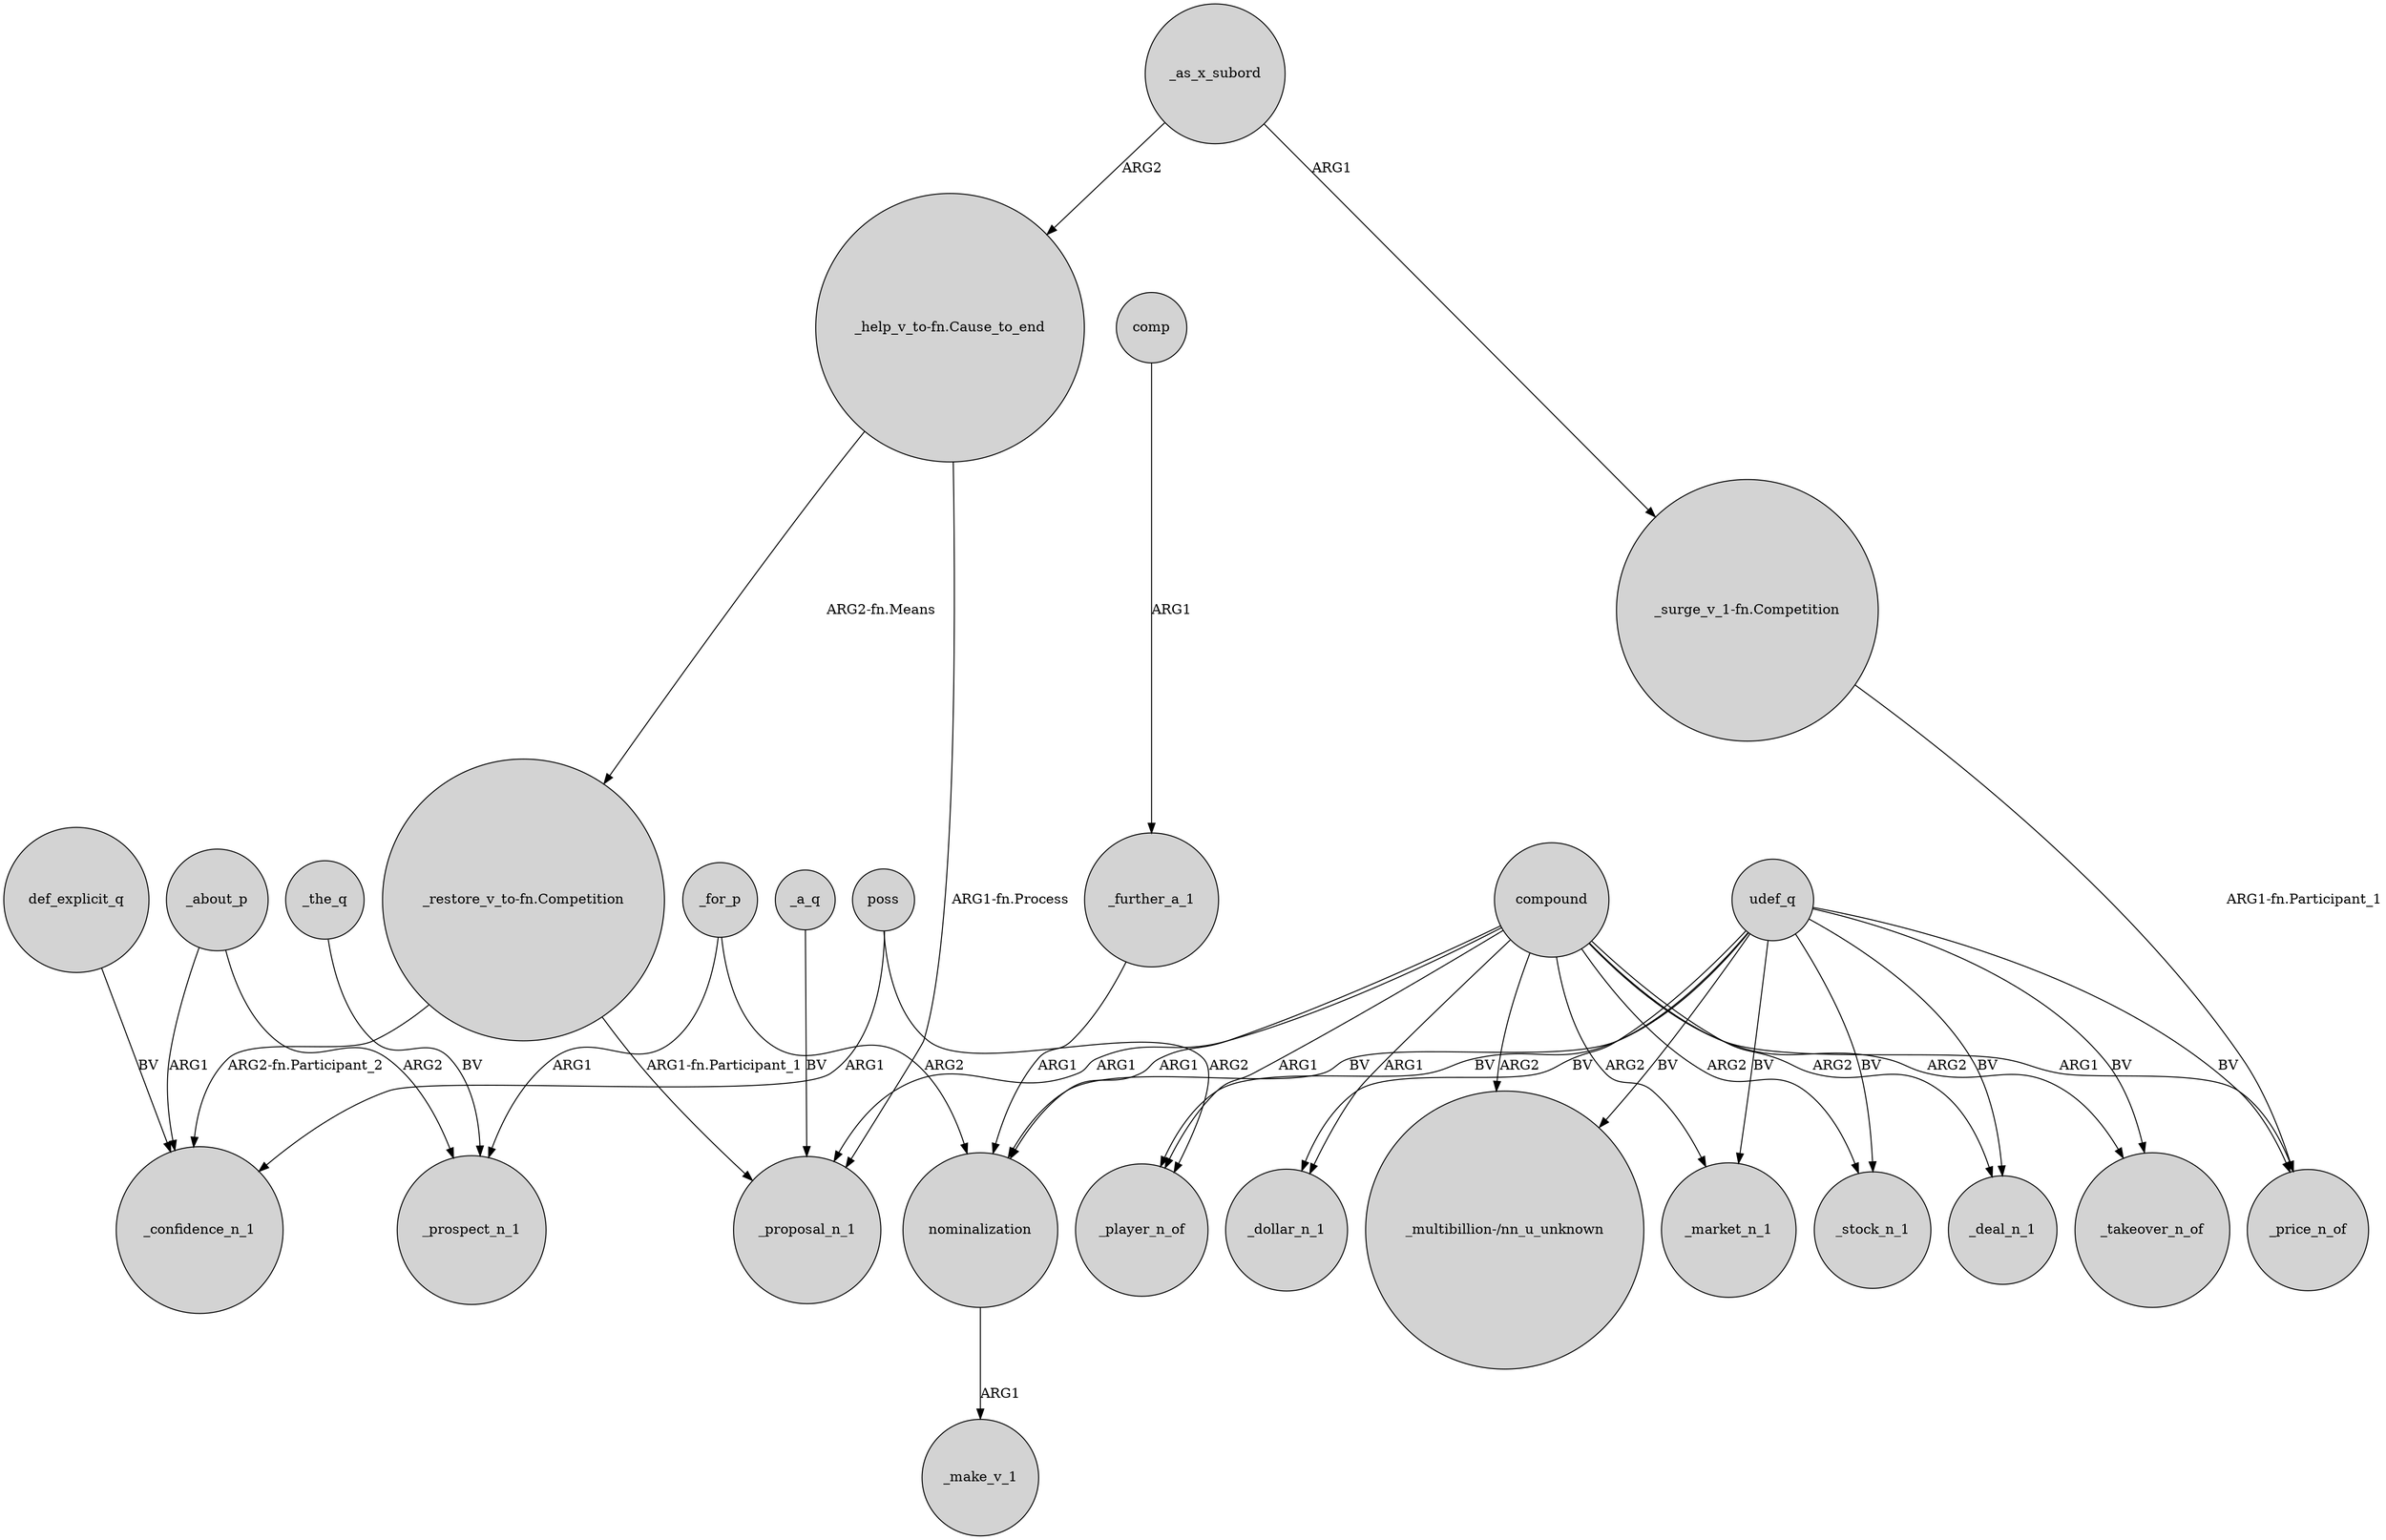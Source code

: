 digraph {
	node [shape=circle style=filled]
	udef_q -> _market_n_1 [label=BV]
	compound -> _player_n_of [label=ARG1]
	_about_p -> _prospect_n_1 [label=ARG2]
	def_explicit_q -> _confidence_n_1 [label=BV]
	compound -> _proposal_n_1 [label=ARG1]
	udef_q -> "_multibillion-/nn_u_unknown" [label=BV]
	compound -> _dollar_n_1 [label=ARG1]
	"_restore_v_to-fn.Competition" -> _proposal_n_1 [label="ARG1-fn.Participant_1"]
	compound -> _market_n_1 [label=ARG2]
	udef_q -> _price_n_of [label=BV]
	_further_a_1 -> nominalization [label=ARG1]
	_about_p -> _confidence_n_1 [label=ARG1]
	_as_x_subord -> "_surge_v_1-fn.Competition" [label=ARG1]
	compound -> _deal_n_1 [label=ARG2]
	_the_q -> _prospect_n_1 [label=BV]
	udef_q -> nominalization [label=BV]
	_a_q -> _proposal_n_1 [label=BV]
	poss -> _confidence_n_1 [label=ARG1]
	"_restore_v_to-fn.Competition" -> _confidence_n_1 [label="ARG2-fn.Participant_2"]
	compound -> "_multibillion-/nn_u_unknown" [label=ARG2]
	compound -> nominalization [label=ARG1]
	udef_q -> _takeover_n_of [label=BV]
	poss -> _player_n_of [label=ARG2]
	udef_q -> _stock_n_1 [label=BV]
	"_help_v_to-fn.Cause_to_end" -> "_restore_v_to-fn.Competition" [label="ARG2-fn.Means"]
	compound -> _stock_n_1 [label=ARG2]
	udef_q -> _dollar_n_1 [label=BV]
	_for_p -> nominalization [label=ARG2]
	"_help_v_to-fn.Cause_to_end" -> _proposal_n_1 [label="ARG1-fn.Process"]
	udef_q -> _deal_n_1 [label=BV]
	"_surge_v_1-fn.Competition" -> _price_n_of [label="ARG1-fn.Participant_1"]
	udef_q -> _player_n_of [label=BV]
	comp -> _further_a_1 [label=ARG1]
	compound -> _takeover_n_of [label=ARG2]
	nominalization -> _make_v_1 [label=ARG1]
	_as_x_subord -> "_help_v_to-fn.Cause_to_end" [label=ARG2]
	compound -> _price_n_of [label=ARG1]
	_for_p -> _prospect_n_1 [label=ARG1]
}
